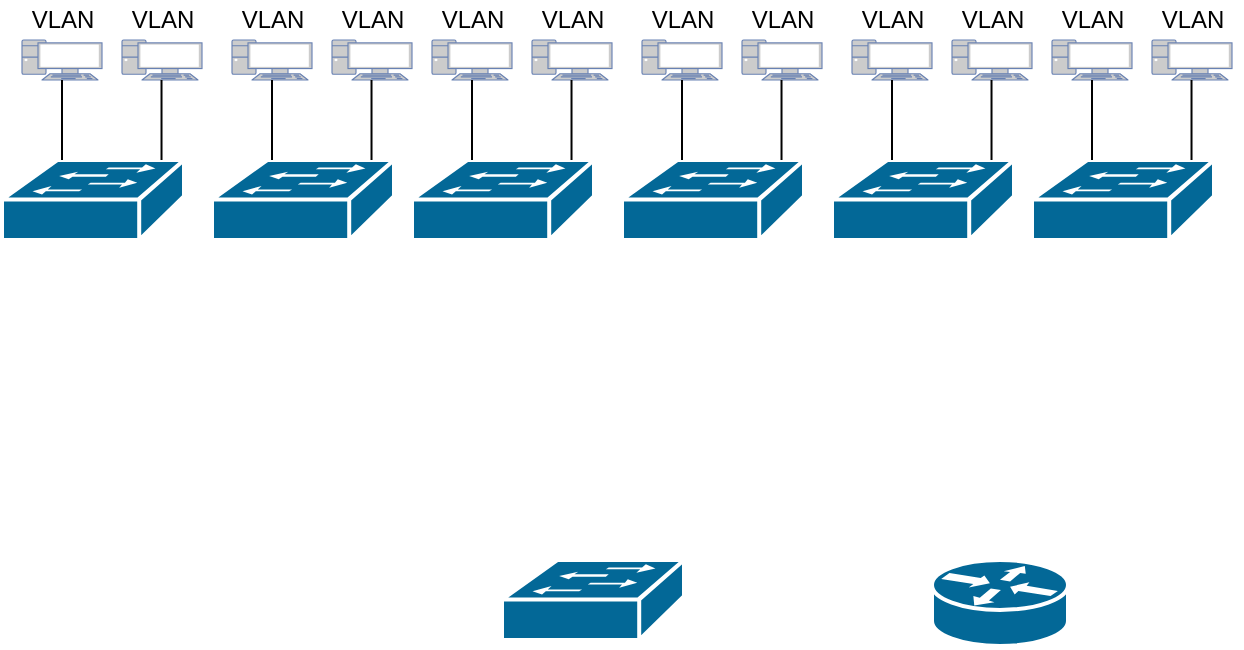 <mxfile version="12.8.5" type="github">
  <diagram id="GbwHnD-b7ZU8oAO2V3ko" name="Page-1">
    <mxGraphModel dx="3332" dy="1542" grid="1" gridSize="10" guides="1" tooltips="1" connect="1" arrows="1" fold="1" page="1" pageScale="1" pageWidth="850" pageHeight="1100" math="0" shadow="0">
      <root>
        <mxCell id="0" />
        <mxCell id="1" parent="0" />
        <mxCell id="EAP7nbtq2uLV0nLtH29_-1" value="" style="shape=mxgraph.cisco.switches.workgroup_switch;html=1;pointerEvents=1;dashed=0;fillColor=#036897;strokeColor=#ffffff;strokeWidth=2;verticalLabelPosition=bottom;verticalAlign=top;align=center;outlineConnect=0;" parent="1" vertex="1">
          <mxGeometry x="20" y="350" width="91" height="40" as="geometry" />
        </mxCell>
        <mxCell id="EAP7nbtq2uLV0nLtH29_-2" value="" style="fontColor=#0066CC;verticalAlign=top;verticalLabelPosition=bottom;labelPosition=center;align=center;html=1;outlineConnect=0;fillColor=#CCCCCC;strokeColor=#6881B3;gradientColor=none;gradientDirection=north;strokeWidth=2;shape=mxgraph.networks.pc;" parent="1" vertex="1">
          <mxGeometry x="30" y="290" width="40" height="20" as="geometry" />
        </mxCell>
        <mxCell id="EAP7nbtq2uLV0nLtH29_-3" value="" style="fontColor=#0066CC;verticalAlign=top;verticalLabelPosition=bottom;labelPosition=center;align=center;html=1;outlineConnect=0;fillColor=#CCCCCC;strokeColor=#6881B3;gradientColor=none;gradientDirection=north;strokeWidth=2;shape=mxgraph.networks.pc;" parent="1" vertex="1">
          <mxGeometry x="80" y="290" width="40" height="20" as="geometry" />
        </mxCell>
        <mxCell id="M5She6nAlUnKsvVRVkDN-1" value="" style="endArrow=none;html=1;" edge="1" parent="1">
          <mxGeometry width="50" height="50" relative="1" as="geometry">
            <mxPoint x="99.76" y="350" as="sourcePoint" />
            <mxPoint x="99.76" y="310" as="targetPoint" />
          </mxGeometry>
        </mxCell>
        <mxCell id="M5She6nAlUnKsvVRVkDN-2" value="" style="endArrow=none;html=1;" edge="1" parent="1">
          <mxGeometry width="50" height="50" relative="1" as="geometry">
            <mxPoint x="50" y="350" as="sourcePoint" />
            <mxPoint x="50" y="310" as="targetPoint" />
          </mxGeometry>
        </mxCell>
        <mxCell id="M5She6nAlUnKsvVRVkDN-3" value="VLAN" style="text;html=1;resizable=0;autosize=1;align=center;verticalAlign=middle;points=[];fillColor=none;strokeColor=none;rounded=0;" vertex="1" parent="1">
          <mxGeometry x="25" y="270" width="50" height="20" as="geometry" />
        </mxCell>
        <mxCell id="M5She6nAlUnKsvVRVkDN-4" value="VLAN" style="text;html=1;resizable=0;autosize=1;align=center;verticalAlign=middle;points=[];fillColor=none;strokeColor=none;rounded=0;" vertex="1" parent="1">
          <mxGeometry x="75" y="270" width="50" height="20" as="geometry" />
        </mxCell>
        <mxCell id="M5She6nAlUnKsvVRVkDN-5" value="" style="shape=mxgraph.cisco.switches.workgroup_switch;html=1;pointerEvents=1;dashed=0;fillColor=#036897;strokeColor=#ffffff;strokeWidth=2;verticalLabelPosition=bottom;verticalAlign=top;align=center;outlineConnect=0;" vertex="1" parent="1">
          <mxGeometry x="125" y="350" width="91" height="40" as="geometry" />
        </mxCell>
        <mxCell id="M5She6nAlUnKsvVRVkDN-6" value="" style="fontColor=#0066CC;verticalAlign=top;verticalLabelPosition=bottom;labelPosition=center;align=center;html=1;outlineConnect=0;fillColor=#CCCCCC;strokeColor=#6881B3;gradientColor=none;gradientDirection=north;strokeWidth=2;shape=mxgraph.networks.pc;" vertex="1" parent="1">
          <mxGeometry x="135" y="290" width="40" height="20" as="geometry" />
        </mxCell>
        <mxCell id="M5She6nAlUnKsvVRVkDN-7" value="" style="fontColor=#0066CC;verticalAlign=top;verticalLabelPosition=bottom;labelPosition=center;align=center;html=1;outlineConnect=0;fillColor=#CCCCCC;strokeColor=#6881B3;gradientColor=none;gradientDirection=north;strokeWidth=2;shape=mxgraph.networks.pc;" vertex="1" parent="1">
          <mxGeometry x="185" y="290" width="40" height="20" as="geometry" />
        </mxCell>
        <mxCell id="M5She6nAlUnKsvVRVkDN-8" value="" style="endArrow=none;html=1;" edge="1" parent="1">
          <mxGeometry width="50" height="50" relative="1" as="geometry">
            <mxPoint x="204.76" y="350" as="sourcePoint" />
            <mxPoint x="204.76" y="310" as="targetPoint" />
          </mxGeometry>
        </mxCell>
        <mxCell id="M5She6nAlUnKsvVRVkDN-9" value="" style="endArrow=none;html=1;" edge="1" parent="1">
          <mxGeometry width="50" height="50" relative="1" as="geometry">
            <mxPoint x="155" y="350" as="sourcePoint" />
            <mxPoint x="155" y="310" as="targetPoint" />
          </mxGeometry>
        </mxCell>
        <mxCell id="M5She6nAlUnKsvVRVkDN-10" value="VLAN" style="text;html=1;resizable=0;autosize=1;align=center;verticalAlign=middle;points=[];fillColor=none;strokeColor=none;rounded=0;" vertex="1" parent="1">
          <mxGeometry x="130" y="270" width="50" height="20" as="geometry" />
        </mxCell>
        <mxCell id="M5She6nAlUnKsvVRVkDN-11" value="VLAN" style="text;html=1;resizable=0;autosize=1;align=center;verticalAlign=middle;points=[];fillColor=none;strokeColor=none;rounded=0;" vertex="1" parent="1">
          <mxGeometry x="180" y="270" width="50" height="20" as="geometry" />
        </mxCell>
        <mxCell id="M5She6nAlUnKsvVRVkDN-12" value="" style="shape=mxgraph.cisco.switches.workgroup_switch;html=1;pointerEvents=1;dashed=0;fillColor=#036897;strokeColor=#ffffff;strokeWidth=2;verticalLabelPosition=bottom;verticalAlign=top;align=center;outlineConnect=0;" vertex="1" parent="1">
          <mxGeometry x="225" y="350" width="91" height="40" as="geometry" />
        </mxCell>
        <mxCell id="M5She6nAlUnKsvVRVkDN-13" value="" style="fontColor=#0066CC;verticalAlign=top;verticalLabelPosition=bottom;labelPosition=center;align=center;html=1;outlineConnect=0;fillColor=#CCCCCC;strokeColor=#6881B3;gradientColor=none;gradientDirection=north;strokeWidth=2;shape=mxgraph.networks.pc;" vertex="1" parent="1">
          <mxGeometry x="235" y="290" width="40" height="20" as="geometry" />
        </mxCell>
        <mxCell id="M5She6nAlUnKsvVRVkDN-14" value="" style="fontColor=#0066CC;verticalAlign=top;verticalLabelPosition=bottom;labelPosition=center;align=center;html=1;outlineConnect=0;fillColor=#CCCCCC;strokeColor=#6881B3;gradientColor=none;gradientDirection=north;strokeWidth=2;shape=mxgraph.networks.pc;" vertex="1" parent="1">
          <mxGeometry x="285" y="290" width="40" height="20" as="geometry" />
        </mxCell>
        <mxCell id="M5She6nAlUnKsvVRVkDN-15" value="" style="endArrow=none;html=1;" edge="1" parent="1">
          <mxGeometry width="50" height="50" relative="1" as="geometry">
            <mxPoint x="304.76" y="350" as="sourcePoint" />
            <mxPoint x="304.76" y="310" as="targetPoint" />
          </mxGeometry>
        </mxCell>
        <mxCell id="M5She6nAlUnKsvVRVkDN-16" value="" style="endArrow=none;html=1;" edge="1" parent="1">
          <mxGeometry width="50" height="50" relative="1" as="geometry">
            <mxPoint x="255" y="350" as="sourcePoint" />
            <mxPoint x="255" y="310" as="targetPoint" />
          </mxGeometry>
        </mxCell>
        <mxCell id="M5She6nAlUnKsvVRVkDN-17" value="VLAN" style="text;html=1;resizable=0;autosize=1;align=center;verticalAlign=middle;points=[];fillColor=none;strokeColor=none;rounded=0;" vertex="1" parent="1">
          <mxGeometry x="230" y="270" width="50" height="20" as="geometry" />
        </mxCell>
        <mxCell id="M5She6nAlUnKsvVRVkDN-18" value="VLAN" style="text;html=1;resizable=0;autosize=1;align=center;verticalAlign=middle;points=[];fillColor=none;strokeColor=none;rounded=0;" vertex="1" parent="1">
          <mxGeometry x="280" y="270" width="50" height="20" as="geometry" />
        </mxCell>
        <mxCell id="M5She6nAlUnKsvVRVkDN-19" value="" style="shape=mxgraph.cisco.switches.workgroup_switch;html=1;pointerEvents=1;dashed=0;fillColor=#036897;strokeColor=#ffffff;strokeWidth=2;verticalLabelPosition=bottom;verticalAlign=top;align=center;outlineConnect=0;" vertex="1" parent="1">
          <mxGeometry x="330" y="350" width="91" height="40" as="geometry" />
        </mxCell>
        <mxCell id="M5She6nAlUnKsvVRVkDN-20" value="" style="fontColor=#0066CC;verticalAlign=top;verticalLabelPosition=bottom;labelPosition=center;align=center;html=1;outlineConnect=0;fillColor=#CCCCCC;strokeColor=#6881B3;gradientColor=none;gradientDirection=north;strokeWidth=2;shape=mxgraph.networks.pc;" vertex="1" parent="1">
          <mxGeometry x="340" y="290" width="40" height="20" as="geometry" />
        </mxCell>
        <mxCell id="M5She6nAlUnKsvVRVkDN-21" value="" style="fontColor=#0066CC;verticalAlign=top;verticalLabelPosition=bottom;labelPosition=center;align=center;html=1;outlineConnect=0;fillColor=#CCCCCC;strokeColor=#6881B3;gradientColor=none;gradientDirection=north;strokeWidth=2;shape=mxgraph.networks.pc;" vertex="1" parent="1">
          <mxGeometry x="390" y="290" width="40" height="20" as="geometry" />
        </mxCell>
        <mxCell id="M5She6nAlUnKsvVRVkDN-22" value="" style="endArrow=none;html=1;" edge="1" parent="1">
          <mxGeometry width="50" height="50" relative="1" as="geometry">
            <mxPoint x="409.76" y="350" as="sourcePoint" />
            <mxPoint x="409.76" y="310" as="targetPoint" />
          </mxGeometry>
        </mxCell>
        <mxCell id="M5She6nAlUnKsvVRVkDN-23" value="" style="endArrow=none;html=1;" edge="1" parent="1">
          <mxGeometry width="50" height="50" relative="1" as="geometry">
            <mxPoint x="360" y="350" as="sourcePoint" />
            <mxPoint x="360" y="310" as="targetPoint" />
          </mxGeometry>
        </mxCell>
        <mxCell id="M5She6nAlUnKsvVRVkDN-24" value="VLAN" style="text;html=1;resizable=0;autosize=1;align=center;verticalAlign=middle;points=[];fillColor=none;strokeColor=none;rounded=0;" vertex="1" parent="1">
          <mxGeometry x="335" y="270" width="50" height="20" as="geometry" />
        </mxCell>
        <mxCell id="M5She6nAlUnKsvVRVkDN-25" value="VLAN" style="text;html=1;resizable=0;autosize=1;align=center;verticalAlign=middle;points=[];fillColor=none;strokeColor=none;rounded=0;" vertex="1" parent="1">
          <mxGeometry x="385" y="270" width="50" height="20" as="geometry" />
        </mxCell>
        <mxCell id="M5She6nAlUnKsvVRVkDN-26" value="" style="shape=mxgraph.cisco.switches.workgroup_switch;html=1;pointerEvents=1;dashed=0;fillColor=#036897;strokeColor=#ffffff;strokeWidth=2;verticalLabelPosition=bottom;verticalAlign=top;align=center;outlineConnect=0;" vertex="1" parent="1">
          <mxGeometry x="435" y="350" width="91" height="40" as="geometry" />
        </mxCell>
        <mxCell id="M5She6nAlUnKsvVRVkDN-27" value="" style="fontColor=#0066CC;verticalAlign=top;verticalLabelPosition=bottom;labelPosition=center;align=center;html=1;outlineConnect=0;fillColor=#CCCCCC;strokeColor=#6881B3;gradientColor=none;gradientDirection=north;strokeWidth=2;shape=mxgraph.networks.pc;" vertex="1" parent="1">
          <mxGeometry x="445" y="290" width="40" height="20" as="geometry" />
        </mxCell>
        <mxCell id="M5She6nAlUnKsvVRVkDN-28" value="" style="fontColor=#0066CC;verticalAlign=top;verticalLabelPosition=bottom;labelPosition=center;align=center;html=1;outlineConnect=0;fillColor=#CCCCCC;strokeColor=#6881B3;gradientColor=none;gradientDirection=north;strokeWidth=2;shape=mxgraph.networks.pc;" vertex="1" parent="1">
          <mxGeometry x="495" y="290" width="40" height="20" as="geometry" />
        </mxCell>
        <mxCell id="M5She6nAlUnKsvVRVkDN-29" value="" style="endArrow=none;html=1;" edge="1" parent="1">
          <mxGeometry width="50" height="50" relative="1" as="geometry">
            <mxPoint x="514.76" y="350" as="sourcePoint" />
            <mxPoint x="514.76" y="310" as="targetPoint" />
          </mxGeometry>
        </mxCell>
        <mxCell id="M5She6nAlUnKsvVRVkDN-30" value="" style="endArrow=none;html=1;" edge="1" parent="1">
          <mxGeometry width="50" height="50" relative="1" as="geometry">
            <mxPoint x="465" y="350" as="sourcePoint" />
            <mxPoint x="465" y="310" as="targetPoint" />
          </mxGeometry>
        </mxCell>
        <mxCell id="M5She6nAlUnKsvVRVkDN-31" value="VLAN" style="text;html=1;resizable=0;autosize=1;align=center;verticalAlign=middle;points=[];fillColor=none;strokeColor=none;rounded=0;" vertex="1" parent="1">
          <mxGeometry x="440" y="270" width="50" height="20" as="geometry" />
        </mxCell>
        <mxCell id="M5She6nAlUnKsvVRVkDN-32" value="VLAN" style="text;html=1;resizable=0;autosize=1;align=center;verticalAlign=middle;points=[];fillColor=none;strokeColor=none;rounded=0;" vertex="1" parent="1">
          <mxGeometry x="490" y="270" width="50" height="20" as="geometry" />
        </mxCell>
        <mxCell id="M5She6nAlUnKsvVRVkDN-33" value="" style="shape=mxgraph.cisco.switches.workgroup_switch;html=1;pointerEvents=1;dashed=0;fillColor=#036897;strokeColor=#ffffff;strokeWidth=2;verticalLabelPosition=bottom;verticalAlign=top;align=center;outlineConnect=0;" vertex="1" parent="1">
          <mxGeometry x="535" y="350" width="91" height="40" as="geometry" />
        </mxCell>
        <mxCell id="M5She6nAlUnKsvVRVkDN-34" value="" style="fontColor=#0066CC;verticalAlign=top;verticalLabelPosition=bottom;labelPosition=center;align=center;html=1;outlineConnect=0;fillColor=#CCCCCC;strokeColor=#6881B3;gradientColor=none;gradientDirection=north;strokeWidth=2;shape=mxgraph.networks.pc;" vertex="1" parent="1">
          <mxGeometry x="545" y="290" width="40" height="20" as="geometry" />
        </mxCell>
        <mxCell id="M5She6nAlUnKsvVRVkDN-35" value="" style="fontColor=#0066CC;verticalAlign=top;verticalLabelPosition=bottom;labelPosition=center;align=center;html=1;outlineConnect=0;fillColor=#CCCCCC;strokeColor=#6881B3;gradientColor=none;gradientDirection=north;strokeWidth=2;shape=mxgraph.networks.pc;" vertex="1" parent="1">
          <mxGeometry x="595" y="290" width="40" height="20" as="geometry" />
        </mxCell>
        <mxCell id="M5She6nAlUnKsvVRVkDN-36" value="" style="endArrow=none;html=1;" edge="1" parent="1">
          <mxGeometry width="50" height="50" relative="1" as="geometry">
            <mxPoint x="614.76" y="350" as="sourcePoint" />
            <mxPoint x="614.76" y="310" as="targetPoint" />
          </mxGeometry>
        </mxCell>
        <mxCell id="M5She6nAlUnKsvVRVkDN-37" value="" style="endArrow=none;html=1;" edge="1" parent="1">
          <mxGeometry width="50" height="50" relative="1" as="geometry">
            <mxPoint x="565" y="350" as="sourcePoint" />
            <mxPoint x="565" y="310" as="targetPoint" />
          </mxGeometry>
        </mxCell>
        <mxCell id="M5She6nAlUnKsvVRVkDN-38" value="VLAN" style="text;html=1;resizable=0;autosize=1;align=center;verticalAlign=middle;points=[];fillColor=none;strokeColor=none;rounded=0;" vertex="1" parent="1">
          <mxGeometry x="540" y="270" width="50" height="20" as="geometry" />
        </mxCell>
        <mxCell id="M5She6nAlUnKsvVRVkDN-39" value="VLAN" style="text;html=1;resizable=0;autosize=1;align=center;verticalAlign=middle;points=[];fillColor=none;strokeColor=none;rounded=0;" vertex="1" parent="1">
          <mxGeometry x="590" y="270" width="50" height="20" as="geometry" />
        </mxCell>
        <mxCell id="M5She6nAlUnKsvVRVkDN-40" value="" style="shape=mxgraph.cisco.switches.workgroup_switch;html=1;pointerEvents=1;dashed=0;fillColor=#036897;strokeColor=#ffffff;strokeWidth=2;verticalLabelPosition=bottom;verticalAlign=top;align=center;outlineConnect=0;" vertex="1" parent="1">
          <mxGeometry x="270" y="550" width="91" height="40" as="geometry" />
        </mxCell>
        <mxCell id="M5She6nAlUnKsvVRVkDN-41" value="" style="shape=mxgraph.cisco.routers.router;html=1;pointerEvents=1;dashed=0;fillColor=#036897;strokeColor=#ffffff;strokeWidth=2;verticalLabelPosition=bottom;verticalAlign=top;align=center;outlineConnect=0;" vertex="1" parent="1">
          <mxGeometry x="485" y="550" width="68" height="43" as="geometry" />
        </mxCell>
      </root>
    </mxGraphModel>
  </diagram>
</mxfile>
